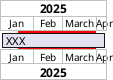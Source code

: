 {
  "sha1": "m6f7pbvqh7xjy3zvybucu79ed19iat7",
  "insertion": {
    "when": "2024-10-11T09:30:57.834Z",
    "url": "https://github.com/plantuml/plantuml/issues/1902",
    "user": "plantuml@gmail.com"
  }
}
@startgantt
projectscale monthly
Project starts the 2025-01-01 
[XXX] starts 2025-01-01 and requires 100 days
2025-01-18 to 2025-03-31 are colored in red
2025-01-18 to 2025-03-31 are named [YYY]
@endgantt
